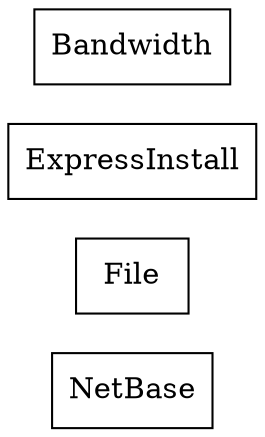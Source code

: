 strict digraph class_diagram {
  rankdir=LR;
  TypeNetBase[
    label="NetBase",
    URL="NetBase.html",
    tooltip="com.sekati.net.NetBase",
    shape="record"
  ];
  TypeFile[
    label="File",
    URL="File.html",
    tooltip="com.sekati.net.File",
    shape="record"
  ];
  TypeExpressInstall[
    label="ExpressInstall",
    URL="ExpressInstall.html",
    tooltip="com.sekati.net.ExpressInstall",
    shape="record"
  ];
  TypeBandwidth[
    label="Bandwidth",
    URL="Bandwidth.html",
    tooltip="com.sekati.net.Bandwidth",
    shape="record"
  ];
}
